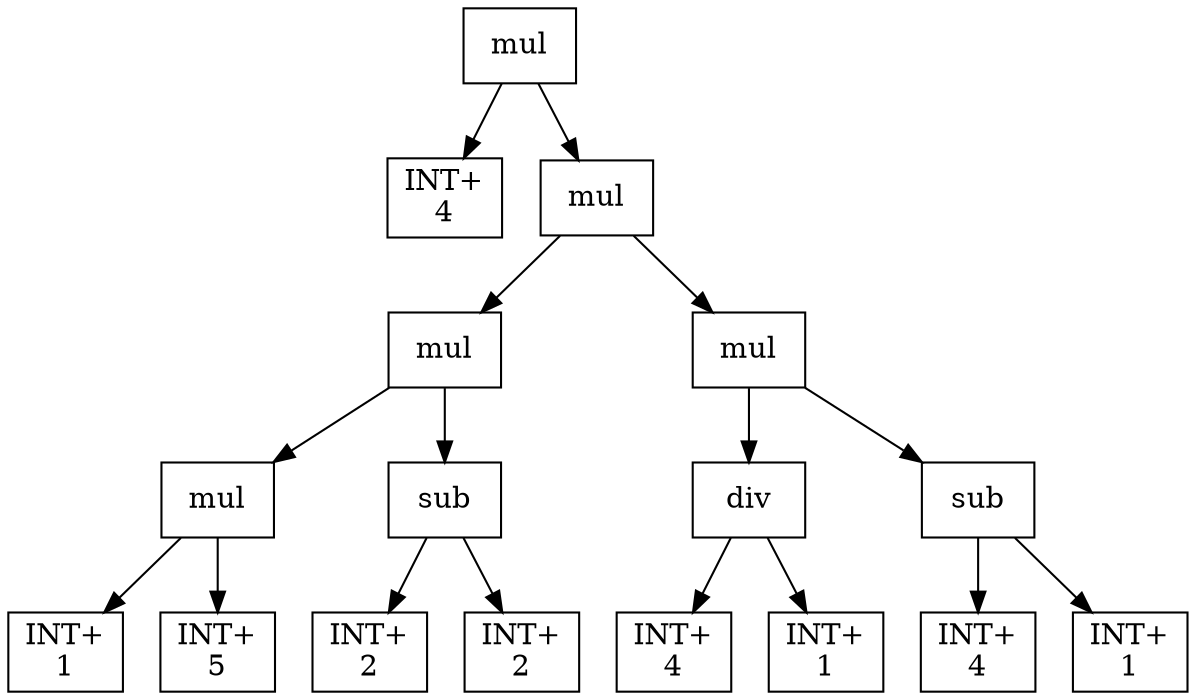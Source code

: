 digraph expr {
  node [shape=box];
  n1 [label="mul"];
  n2 [label="INT+\n4"];
  n3 [label="mul"];
  n4 [label="mul"];
  n5 [label="mul"];
  n6 [label="INT+\n1"];
  n7 [label="INT+\n5"];
  n5 -> n6;
  n5 -> n7;
  n8 [label="sub"];
  n9 [label="INT+\n2"];
  n10 [label="INT+\n2"];
  n8 -> n9;
  n8 -> n10;
  n4 -> n5;
  n4 -> n8;
  n11 [label="mul"];
  n12 [label="div"];
  n13 [label="INT+\n4"];
  n14 [label="INT+\n1"];
  n12 -> n13;
  n12 -> n14;
  n15 [label="sub"];
  n16 [label="INT+\n4"];
  n17 [label="INT+\n1"];
  n15 -> n16;
  n15 -> n17;
  n11 -> n12;
  n11 -> n15;
  n3 -> n4;
  n3 -> n11;
  n1 -> n2;
  n1 -> n3;
}